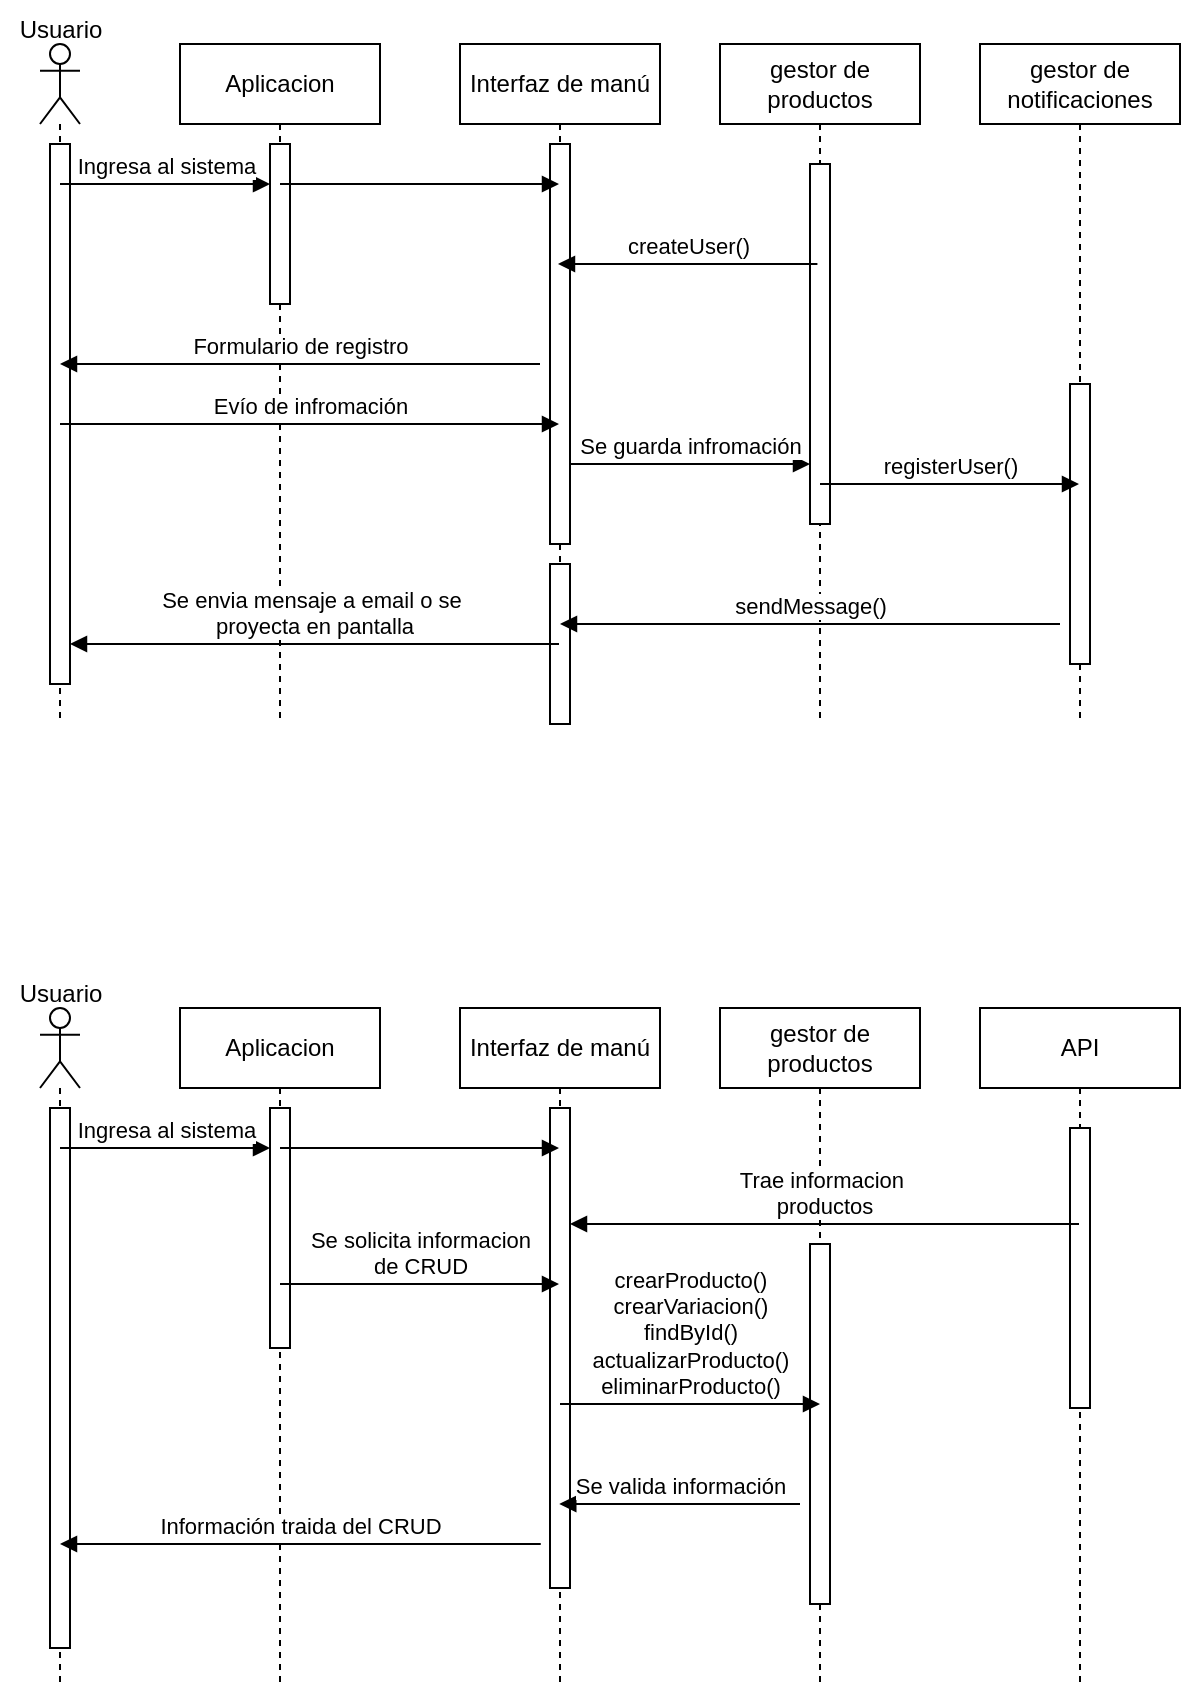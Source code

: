 <mxfile version="24.3.1" type="google">
  <diagram name="Página-1" id="9NdwNLd4UahZ1fEsT_d1">
    <mxGraphModel grid="1" page="1" gridSize="10" guides="1" tooltips="1" connect="1" arrows="1" fold="1" pageScale="1" pageWidth="827" pageHeight="1169" math="0" shadow="0">
      <root>
        <mxCell id="0" />
        <mxCell id="1" parent="0" />
        <mxCell id="XCeR6Nfg9i_3IO53fhUJ-1" value="" style="shape=umlLifeline;perimeter=lifelinePerimeter;whiteSpace=wrap;html=1;container=1;dropTarget=0;collapsible=0;recursiveResize=0;outlineConnect=0;portConstraint=eastwest;newEdgeStyle={&quot;curved&quot;:0,&quot;rounded&quot;:0};participant=umlActor;" vertex="1" parent="1">
          <mxGeometry x="90" y="40" width="20" height="340" as="geometry" />
        </mxCell>
        <mxCell id="XCeR6Nfg9i_3IO53fhUJ-3" value="" style="html=1;points=[[0,0,0,0,5],[0,1,0,0,-5],[1,0,0,0,5],[1,1,0,0,-5]];perimeter=orthogonalPerimeter;outlineConnect=0;targetShapes=umlLifeline;portConstraint=eastwest;newEdgeStyle={&quot;curved&quot;:0,&quot;rounded&quot;:0};" vertex="1" parent="XCeR6Nfg9i_3IO53fhUJ-1">
          <mxGeometry x="5" y="50" width="10" height="270" as="geometry" />
        </mxCell>
        <mxCell id="XCeR6Nfg9i_3IO53fhUJ-2" value="Usuario" style="text;html=1;align=center;verticalAlign=middle;resizable=0;points=[];autosize=1;strokeColor=none;fillColor=none;" vertex="1" parent="1">
          <mxGeometry x="70" y="18" width="60" height="30" as="geometry" />
        </mxCell>
        <mxCell id="XCeR6Nfg9i_3IO53fhUJ-4" value="Aplicacion" style="shape=umlLifeline;perimeter=lifelinePerimeter;whiteSpace=wrap;html=1;container=1;dropTarget=0;collapsible=0;recursiveResize=0;outlineConnect=0;portConstraint=eastwest;newEdgeStyle={&quot;curved&quot;:0,&quot;rounded&quot;:0};" vertex="1" parent="1">
          <mxGeometry x="160" y="40" width="100" height="340" as="geometry" />
        </mxCell>
        <mxCell id="XCeR6Nfg9i_3IO53fhUJ-9" value="" style="html=1;points=[[0,0,0,0,5],[0,1,0,0,-5],[1,0,0,0,5],[1,1,0,0,-5]];perimeter=orthogonalPerimeter;outlineConnect=0;targetShapes=umlLifeline;portConstraint=eastwest;newEdgeStyle={&quot;curved&quot;:0,&quot;rounded&quot;:0};" vertex="1" parent="XCeR6Nfg9i_3IO53fhUJ-4">
          <mxGeometry x="45" y="50" width="10" height="80" as="geometry" />
        </mxCell>
        <mxCell id="XCeR6Nfg9i_3IO53fhUJ-5" value="Interfaz de manú" style="shape=umlLifeline;perimeter=lifelinePerimeter;whiteSpace=wrap;html=1;container=1;dropTarget=0;collapsible=0;recursiveResize=0;outlineConnect=0;portConstraint=eastwest;newEdgeStyle={&quot;curved&quot;:0,&quot;rounded&quot;:0};" vertex="1" parent="1">
          <mxGeometry x="300" y="40" width="100" height="340" as="geometry" />
        </mxCell>
        <mxCell id="XCeR6Nfg9i_3IO53fhUJ-10" value="" style="html=1;points=[[0,0,0,0,5],[0,1,0,0,-5],[1,0,0,0,5],[1,1,0,0,-5]];perimeter=orthogonalPerimeter;outlineConnect=0;targetShapes=umlLifeline;portConstraint=eastwest;newEdgeStyle={&quot;curved&quot;:0,&quot;rounded&quot;:0};" vertex="1" parent="XCeR6Nfg9i_3IO53fhUJ-5">
          <mxGeometry x="45" y="50" width="10" height="200" as="geometry" />
        </mxCell>
        <mxCell id="XCeR6Nfg9i_3IO53fhUJ-17" value="Se guarda infromación" style="html=1;verticalAlign=bottom;endArrow=block;curved=0;rounded=0;" edge="1" parent="XCeR6Nfg9i_3IO53fhUJ-5" target="XCeR6Nfg9i_3IO53fhUJ-14">
          <mxGeometry width="80" relative="1" as="geometry">
            <mxPoint x="55" y="210.0" as="sourcePoint" />
            <mxPoint x="135" y="210" as="targetPoint" />
          </mxGeometry>
        </mxCell>
        <mxCell id="XCeR6Nfg9i_3IO53fhUJ-20" value="" style="html=1;points=[[0,0,0,0,5],[0,1,0,0,-5],[1,0,0,0,5],[1,1,0,0,-5]];perimeter=orthogonalPerimeter;outlineConnect=0;targetShapes=umlLifeline;portConstraint=eastwest;newEdgeStyle={&quot;curved&quot;:0,&quot;rounded&quot;:0};" vertex="1" parent="XCeR6Nfg9i_3IO53fhUJ-5">
          <mxGeometry x="45" y="260" width="10" height="80" as="geometry" />
        </mxCell>
        <mxCell id="XCeR6Nfg9i_3IO53fhUJ-6" value="gestor de productos" style="shape=umlLifeline;perimeter=lifelinePerimeter;whiteSpace=wrap;html=1;container=1;dropTarget=0;collapsible=0;recursiveResize=0;outlineConnect=0;portConstraint=eastwest;newEdgeStyle={&quot;curved&quot;:0,&quot;rounded&quot;:0};" vertex="1" parent="1">
          <mxGeometry x="430" y="40" width="100" height="340" as="geometry" />
        </mxCell>
        <mxCell id="XCeR6Nfg9i_3IO53fhUJ-14" value="" style="html=1;points=[[0,0,0,0,5],[0,1,0,0,-5],[1,0,0,0,5],[1,1,0,0,-5]];perimeter=orthogonalPerimeter;outlineConnect=0;targetShapes=umlLifeline;portConstraint=eastwest;newEdgeStyle={&quot;curved&quot;:0,&quot;rounded&quot;:0};" vertex="1" parent="XCeR6Nfg9i_3IO53fhUJ-6">
          <mxGeometry x="45" y="60" width="10" height="180" as="geometry" />
        </mxCell>
        <mxCell id="XCeR6Nfg9i_3IO53fhUJ-7" value="gestor de notificaciones" style="shape=umlLifeline;perimeter=lifelinePerimeter;whiteSpace=wrap;html=1;container=1;dropTarget=0;collapsible=0;recursiveResize=0;outlineConnect=0;portConstraint=eastwest;newEdgeStyle={&quot;curved&quot;:0,&quot;rounded&quot;:0};" vertex="1" parent="1">
          <mxGeometry x="560" y="40" width="100" height="340" as="geometry" />
        </mxCell>
        <mxCell id="XCeR6Nfg9i_3IO53fhUJ-18" value="" style="html=1;points=[[0,0,0,0,5],[0,1,0,0,-5],[1,0,0,0,5],[1,1,0,0,-5]];perimeter=orthogonalPerimeter;outlineConnect=0;targetShapes=umlLifeline;portConstraint=eastwest;newEdgeStyle={&quot;curved&quot;:0,&quot;rounded&quot;:0};" vertex="1" parent="XCeR6Nfg9i_3IO53fhUJ-7">
          <mxGeometry x="45" y="170" width="10" height="140" as="geometry" />
        </mxCell>
        <mxCell id="XCeR6Nfg9i_3IO53fhUJ-8" value="Ingresa al sistema" style="html=1;verticalAlign=bottom;endArrow=block;curved=0;rounded=0;" edge="1" parent="1" target="XCeR6Nfg9i_3IO53fhUJ-9">
          <mxGeometry width="80" relative="1" as="geometry">
            <mxPoint x="100" y="110" as="sourcePoint" />
            <mxPoint x="180" y="110" as="targetPoint" />
          </mxGeometry>
        </mxCell>
        <mxCell id="XCeR6Nfg9i_3IO53fhUJ-11" value="" style="html=1;verticalAlign=bottom;endArrow=block;curved=0;rounded=0;" edge="1" parent="1">
          <mxGeometry width="80" relative="1" as="geometry">
            <mxPoint x="210" y="110" as="sourcePoint" />
            <mxPoint x="349.5" y="110.0" as="targetPoint" />
          </mxGeometry>
        </mxCell>
        <mxCell id="XCeR6Nfg9i_3IO53fhUJ-13" value="Formulario de registro" style="html=1;verticalAlign=bottom;endArrow=block;curved=0;rounded=0;" edge="1" parent="1" target="XCeR6Nfg9i_3IO53fhUJ-1">
          <mxGeometry width="80" relative="1" as="geometry">
            <mxPoint x="340" y="200" as="sourcePoint" />
            <mxPoint x="420" y="200" as="targetPoint" />
          </mxGeometry>
        </mxCell>
        <mxCell id="XCeR6Nfg9i_3IO53fhUJ-15" value="createUser()" style="html=1;verticalAlign=bottom;endArrow=block;curved=0;rounded=0;" edge="1" parent="1">
          <mxGeometry width="80" relative="1" as="geometry">
            <mxPoint x="478.71" y="150.0" as="sourcePoint" />
            <mxPoint x="348.996" y="150.0" as="targetPoint" />
          </mxGeometry>
        </mxCell>
        <mxCell id="XCeR6Nfg9i_3IO53fhUJ-16" value="Evío de infromación" style="html=1;verticalAlign=bottom;endArrow=block;curved=0;rounded=0;" edge="1" parent="1" target="XCeR6Nfg9i_3IO53fhUJ-5">
          <mxGeometry width="80" relative="1" as="geometry">
            <mxPoint x="100" y="230" as="sourcePoint" />
            <mxPoint x="180" y="230" as="targetPoint" />
          </mxGeometry>
        </mxCell>
        <mxCell id="XCeR6Nfg9i_3IO53fhUJ-19" value="registerUser()" style="html=1;verticalAlign=bottom;endArrow=block;curved=0;rounded=0;" edge="1" parent="1" target="XCeR6Nfg9i_3IO53fhUJ-7">
          <mxGeometry width="80" relative="1" as="geometry">
            <mxPoint x="480" y="260" as="sourcePoint" />
            <mxPoint x="560" y="260" as="targetPoint" />
          </mxGeometry>
        </mxCell>
        <mxCell id="XCeR6Nfg9i_3IO53fhUJ-21" value="sendMessage()" style="html=1;verticalAlign=bottom;endArrow=block;curved=0;rounded=0;" edge="1" parent="1" target="XCeR6Nfg9i_3IO53fhUJ-5">
          <mxGeometry width="80" relative="1" as="geometry">
            <mxPoint x="600" y="330" as="sourcePoint" />
            <mxPoint x="680" y="330" as="targetPoint" />
          </mxGeometry>
        </mxCell>
        <mxCell id="XCeR6Nfg9i_3IO53fhUJ-22" value="Se envia mensaje a email o se&amp;nbsp;&lt;div&gt;proyecta en pantalla&lt;/div&gt;" style="html=1;verticalAlign=bottom;endArrow=block;curved=0;rounded=0;" edge="1" parent="1">
          <mxGeometry width="80" relative="1" as="geometry">
            <mxPoint x="349.5" y="340.0" as="sourcePoint" />
            <mxPoint x="105" y="340.0" as="targetPoint" />
          </mxGeometry>
        </mxCell>
        <mxCell id="XCeR6Nfg9i_3IO53fhUJ-23" value="" style="shape=umlLifeline;perimeter=lifelinePerimeter;whiteSpace=wrap;html=1;container=1;dropTarget=0;collapsible=0;recursiveResize=0;outlineConnect=0;portConstraint=eastwest;newEdgeStyle={&quot;curved&quot;:0,&quot;rounded&quot;:0};participant=umlActor;" vertex="1" parent="1">
          <mxGeometry x="90" y="522" width="20" height="340" as="geometry" />
        </mxCell>
        <mxCell id="XCeR6Nfg9i_3IO53fhUJ-24" value="" style="html=1;points=[[0,0,0,0,5],[0,1,0,0,-5],[1,0,0,0,5],[1,1,0,0,-5]];perimeter=orthogonalPerimeter;outlineConnect=0;targetShapes=umlLifeline;portConstraint=eastwest;newEdgeStyle={&quot;curved&quot;:0,&quot;rounded&quot;:0};" vertex="1" parent="XCeR6Nfg9i_3IO53fhUJ-23">
          <mxGeometry x="5" y="50" width="10" height="270" as="geometry" />
        </mxCell>
        <mxCell id="XCeR6Nfg9i_3IO53fhUJ-25" value="Usuario" style="text;html=1;align=center;verticalAlign=middle;resizable=0;points=[];autosize=1;strokeColor=none;fillColor=none;" vertex="1" parent="1">
          <mxGeometry x="70" y="500" width="60" height="30" as="geometry" />
        </mxCell>
        <mxCell id="XCeR6Nfg9i_3IO53fhUJ-26" value="Aplicacion" style="shape=umlLifeline;perimeter=lifelinePerimeter;whiteSpace=wrap;html=1;container=1;dropTarget=0;collapsible=0;recursiveResize=0;outlineConnect=0;portConstraint=eastwest;newEdgeStyle={&quot;curved&quot;:0,&quot;rounded&quot;:0};" vertex="1" parent="1">
          <mxGeometry x="160" y="522" width="100" height="340" as="geometry" />
        </mxCell>
        <mxCell id="XCeR6Nfg9i_3IO53fhUJ-27" value="" style="html=1;points=[[0,0,0,0,5],[0,1,0,0,-5],[1,0,0,0,5],[1,1,0,0,-5]];perimeter=orthogonalPerimeter;outlineConnect=0;targetShapes=umlLifeline;portConstraint=eastwest;newEdgeStyle={&quot;curved&quot;:0,&quot;rounded&quot;:0};" vertex="1" parent="XCeR6Nfg9i_3IO53fhUJ-26">
          <mxGeometry x="45" y="50" width="10" height="120" as="geometry" />
        </mxCell>
        <mxCell id="XCeR6Nfg9i_3IO53fhUJ-28" value="Interfaz de manú" style="shape=umlLifeline;perimeter=lifelinePerimeter;whiteSpace=wrap;html=1;container=1;dropTarget=0;collapsible=0;recursiveResize=0;outlineConnect=0;portConstraint=eastwest;newEdgeStyle={&quot;curved&quot;:0,&quot;rounded&quot;:0};" vertex="1" parent="1">
          <mxGeometry x="300" y="522" width="100" height="340" as="geometry" />
        </mxCell>
        <mxCell id="XCeR6Nfg9i_3IO53fhUJ-29" value="" style="html=1;points=[[0,0,0,0,5],[0,1,0,0,-5],[1,0,0,0,5],[1,1,0,0,-5]];perimeter=orthogonalPerimeter;outlineConnect=0;targetShapes=umlLifeline;portConstraint=eastwest;newEdgeStyle={&quot;curved&quot;:0,&quot;rounded&quot;:0};" vertex="1" parent="XCeR6Nfg9i_3IO53fhUJ-28">
          <mxGeometry x="45" y="50" width="10" height="240" as="geometry" />
        </mxCell>
        <mxCell id="XCeR6Nfg9i_3IO53fhUJ-32" value="gestor de productos" style="shape=umlLifeline;perimeter=lifelinePerimeter;whiteSpace=wrap;html=1;container=1;dropTarget=0;collapsible=0;recursiveResize=0;outlineConnect=0;portConstraint=eastwest;newEdgeStyle={&quot;curved&quot;:0,&quot;rounded&quot;:0};" vertex="1" parent="1">
          <mxGeometry x="430" y="522" width="100" height="340" as="geometry" />
        </mxCell>
        <mxCell id="XCeR6Nfg9i_3IO53fhUJ-33" value="" style="html=1;points=[[0,0,0,0,5],[0,1,0,0,-5],[1,0,0,0,5],[1,1,0,0,-5]];perimeter=orthogonalPerimeter;outlineConnect=0;targetShapes=umlLifeline;portConstraint=eastwest;newEdgeStyle={&quot;curved&quot;:0,&quot;rounded&quot;:0};" vertex="1" parent="XCeR6Nfg9i_3IO53fhUJ-32">
          <mxGeometry x="45" y="118" width="10" height="180" as="geometry" />
        </mxCell>
        <mxCell id="XCeR6Nfg9i_3IO53fhUJ-34" value="API" style="shape=umlLifeline;perimeter=lifelinePerimeter;whiteSpace=wrap;html=1;container=1;dropTarget=0;collapsible=0;recursiveResize=0;outlineConnect=0;portConstraint=eastwest;newEdgeStyle={&quot;curved&quot;:0,&quot;rounded&quot;:0};" vertex="1" parent="1">
          <mxGeometry x="560" y="522" width="100" height="340" as="geometry" />
        </mxCell>
        <mxCell id="XCeR6Nfg9i_3IO53fhUJ-35" value="" style="html=1;points=[[0,0,0,0,5],[0,1,0,0,-5],[1,0,0,0,5],[1,1,0,0,-5]];perimeter=orthogonalPerimeter;outlineConnect=0;targetShapes=umlLifeline;portConstraint=eastwest;newEdgeStyle={&quot;curved&quot;:0,&quot;rounded&quot;:0};" vertex="1" parent="XCeR6Nfg9i_3IO53fhUJ-34">
          <mxGeometry x="45" y="60" width="10" height="140" as="geometry" />
        </mxCell>
        <mxCell id="XCeR6Nfg9i_3IO53fhUJ-36" value="Ingresa al sistema" style="html=1;verticalAlign=bottom;endArrow=block;curved=0;rounded=0;" edge="1" parent="1" target="XCeR6Nfg9i_3IO53fhUJ-27">
          <mxGeometry width="80" relative="1" as="geometry">
            <mxPoint x="100" y="592" as="sourcePoint" />
            <mxPoint x="180" y="592" as="targetPoint" />
          </mxGeometry>
        </mxCell>
        <mxCell id="XCeR6Nfg9i_3IO53fhUJ-37" value="" style="html=1;verticalAlign=bottom;endArrow=block;curved=0;rounded=0;" edge="1" parent="1">
          <mxGeometry width="80" relative="1" as="geometry">
            <mxPoint x="210" y="592" as="sourcePoint" />
            <mxPoint x="349.5" y="592" as="targetPoint" />
          </mxGeometry>
        </mxCell>
        <mxCell id="XCeR6Nfg9i_3IO53fhUJ-41" value="Trae informacion&amp;nbsp;&lt;div&gt;productos&lt;/div&gt;" style="html=1;verticalAlign=bottom;endArrow=block;curved=0;rounded=0;" edge="1" parent="1" target="XCeR6Nfg9i_3IO53fhUJ-29">
          <mxGeometry width="80" relative="1" as="geometry">
            <mxPoint x="609.5" y="630.0" as="sourcePoint" />
            <mxPoint x="479.81" y="630.0" as="targetPoint" />
          </mxGeometry>
        </mxCell>
        <mxCell id="AfV3Ry44tyhOy-jAv_ms-3" value="crearProducto()&lt;div&gt;crearVariacion()&lt;/div&gt;&lt;div&gt;findById()&lt;/div&gt;&lt;div&gt;actualizarProducto()&lt;/div&gt;&lt;div&gt;eliminarProducto()&lt;/div&gt;" style="html=1;verticalAlign=bottom;endArrow=block;curved=0;rounded=0;" edge="1" parent="1">
          <mxGeometry width="80" relative="1" as="geometry">
            <mxPoint x="350" y="720" as="sourcePoint" />
            <mxPoint x="480" y="720" as="targetPoint" />
            <Array as="points">
              <mxPoint x="430" y="720" />
            </Array>
          </mxGeometry>
        </mxCell>
        <mxCell id="AfV3Ry44tyhOy-jAv_ms-4" value="Información traida del CRUD" style="html=1;verticalAlign=bottom;endArrow=block;curved=0;rounded=0;" edge="1" parent="1">
          <mxGeometry width="80" relative="1" as="geometry">
            <mxPoint x="340.37" y="790" as="sourcePoint" />
            <mxPoint x="100.0" y="790" as="targetPoint" />
          </mxGeometry>
        </mxCell>
        <mxCell id="AfV3Ry44tyhOy-jAv_ms-5" value="Se solicita informacion&lt;div&gt;de CRUD&lt;/div&gt;" style="html=1;verticalAlign=bottom;endArrow=block;curved=0;rounded=0;" edge="1" parent="1" target="XCeR6Nfg9i_3IO53fhUJ-28">
          <mxGeometry width="80" relative="1" as="geometry">
            <mxPoint x="210" y="660" as="sourcePoint" />
            <mxPoint x="290" y="660" as="targetPoint" />
          </mxGeometry>
        </mxCell>
        <mxCell id="AfV3Ry44tyhOy-jAv_ms-6" value="Se valida información" style="html=1;verticalAlign=bottom;endArrow=block;curved=0;rounded=0;" edge="1" parent="1">
          <mxGeometry width="80" relative="1" as="geometry">
            <mxPoint x="470" y="770" as="sourcePoint" />
            <mxPoint x="349.63" y="770" as="targetPoint" />
          </mxGeometry>
        </mxCell>
      </root>
    </mxGraphModel>
  </diagram>
</mxfile>
